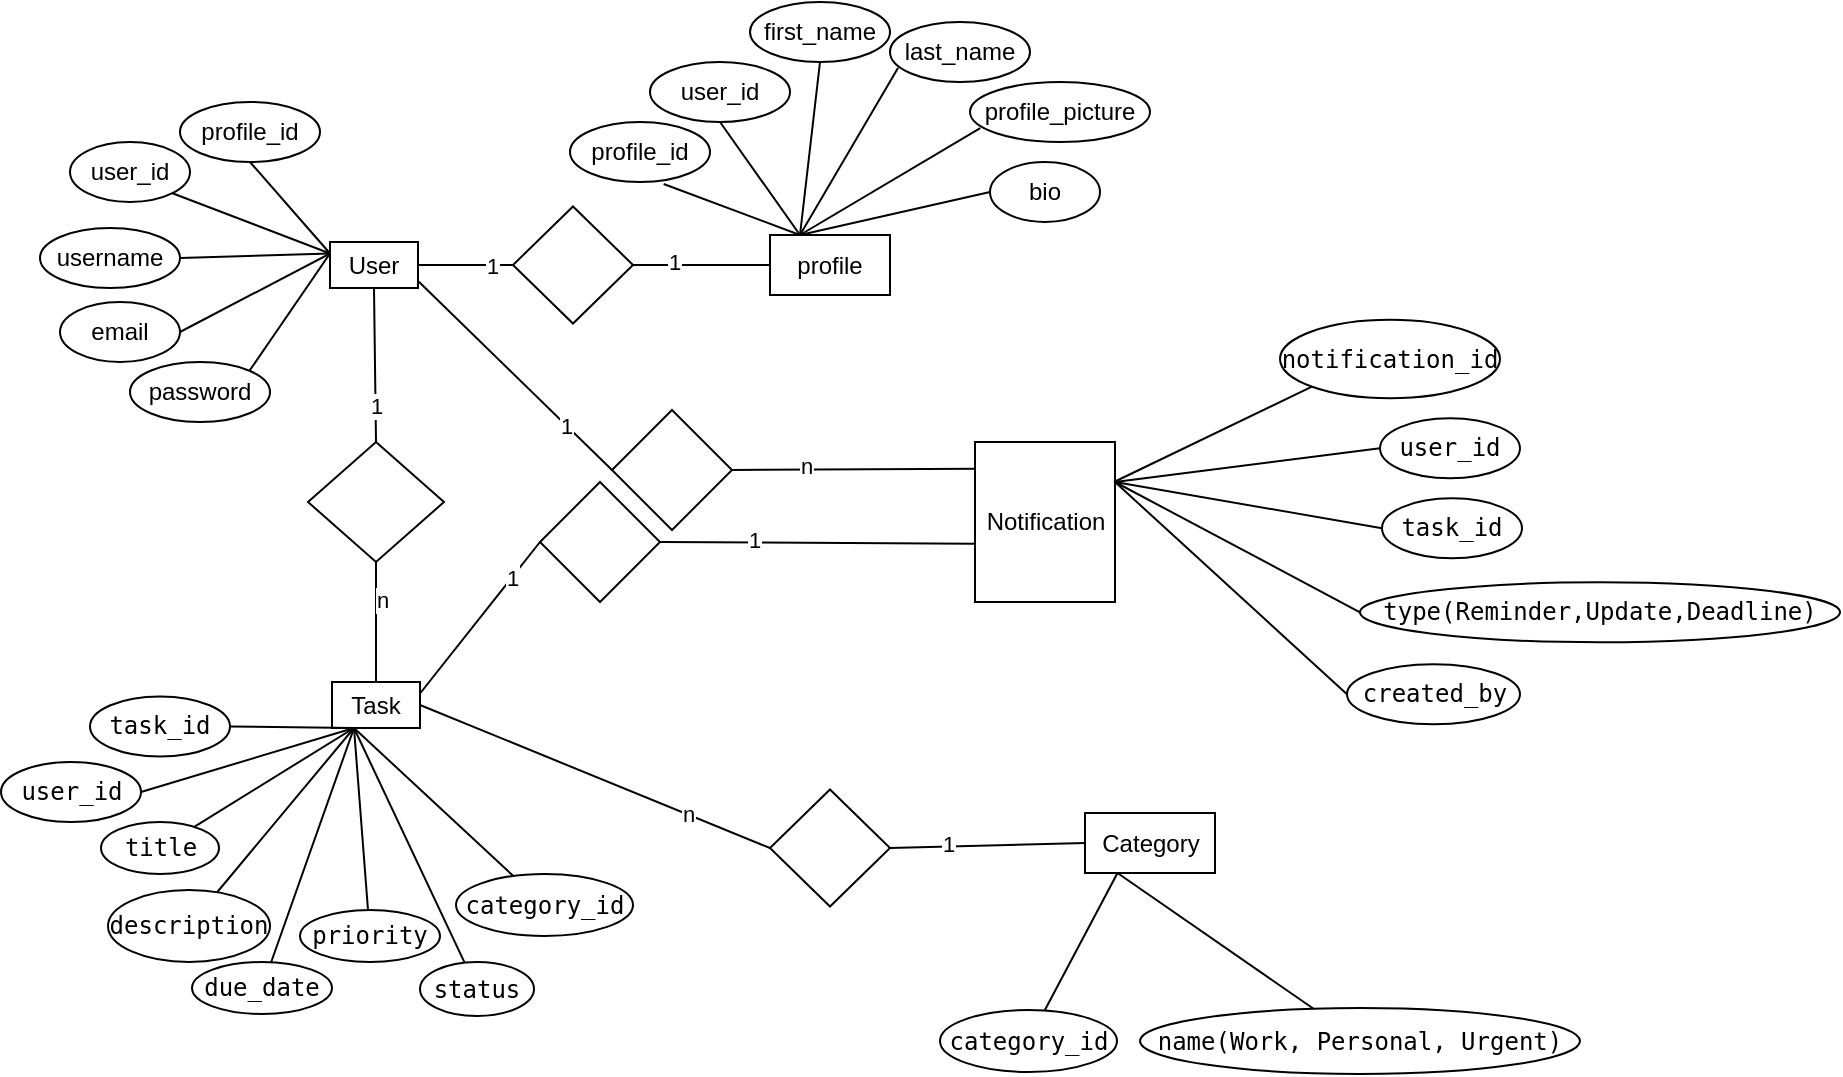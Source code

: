<mxfile version="24.7.7">
  <diagram name="Page-1" id="2oIcgv48rsFbRuFE8hWv">
    <mxGraphModel dx="1235" dy="669" grid="1" gridSize="10" guides="1" tooltips="1" connect="1" arrows="1" fold="1" page="1" pageScale="1" pageWidth="850" pageHeight="1100" math="0" shadow="0">
      <root>
        <mxCell id="0" />
        <mxCell id="1" parent="0" />
        <mxCell id="Rj8w-bVWe5VZsiDT0nC8-1" value="User" style="rounded=0;whiteSpace=wrap;html=1;" parent="1" vertex="1">
          <mxGeometry x="275" y="380" width="44" height="23" as="geometry" />
        </mxCell>
        <mxCell id="Rj8w-bVWe5VZsiDT0nC8-2" value="user_id" style="ellipse;whiteSpace=wrap;html=1;" parent="1" vertex="1">
          <mxGeometry x="145" y="330" width="60" height="30" as="geometry" />
        </mxCell>
        <mxCell id="Rj8w-bVWe5VZsiDT0nC8-3" value="" style="endArrow=none;html=1;rounded=0;entryX=0;entryY=0.25;entryDx=0;entryDy=0;exitX=1;exitY=1;exitDx=0;exitDy=0;" parent="1" source="Rj8w-bVWe5VZsiDT0nC8-2" target="Rj8w-bVWe5VZsiDT0nC8-1" edge="1">
          <mxGeometry width="50" height="50" relative="1" as="geometry">
            <mxPoint x="165" y="480" as="sourcePoint" />
            <mxPoint x="215" y="430" as="targetPoint" />
          </mxGeometry>
        </mxCell>
        <mxCell id="Rj8w-bVWe5VZsiDT0nC8-4" value="username" style="ellipse;whiteSpace=wrap;html=1;" parent="1" vertex="1">
          <mxGeometry x="130" y="373" width="70" height="30" as="geometry" />
        </mxCell>
        <mxCell id="Rj8w-bVWe5VZsiDT0nC8-5" value="" style="endArrow=none;html=1;rounded=0;entryX=0;entryY=0.25;entryDx=0;entryDy=0;exitX=1;exitY=0.5;exitDx=0;exitDy=0;" parent="1" source="Rj8w-bVWe5VZsiDT0nC8-4" target="Rj8w-bVWe5VZsiDT0nC8-1" edge="1">
          <mxGeometry width="50" height="50" relative="1" as="geometry">
            <mxPoint x="145" y="520" as="sourcePoint" />
            <mxPoint x="255" y="426" as="targetPoint" />
          </mxGeometry>
        </mxCell>
        <mxCell id="Rj8w-bVWe5VZsiDT0nC8-6" value="email" style="ellipse;whiteSpace=wrap;html=1;" parent="1" vertex="1">
          <mxGeometry x="140" y="410" width="60" height="30" as="geometry" />
        </mxCell>
        <mxCell id="Rj8w-bVWe5VZsiDT0nC8-7" value="" style="endArrow=none;html=1;rounded=0;entryX=0;entryY=0.25;entryDx=0;entryDy=0;exitX=1;exitY=0.5;exitDx=0;exitDy=0;" parent="1" source="Rj8w-bVWe5VZsiDT0nC8-6" target="Rj8w-bVWe5VZsiDT0nC8-1" edge="1">
          <mxGeometry width="50" height="50" relative="1" as="geometry">
            <mxPoint x="135" y="560" as="sourcePoint" />
            <mxPoint x="245" y="466" as="targetPoint" />
          </mxGeometry>
        </mxCell>
        <mxCell id="Rj8w-bVWe5VZsiDT0nC8-8" value="password" style="ellipse;whiteSpace=wrap;html=1;" parent="1" vertex="1">
          <mxGeometry x="175" y="440" width="70" height="30" as="geometry" />
        </mxCell>
        <mxCell id="Rj8w-bVWe5VZsiDT0nC8-9" value="" style="endArrow=none;html=1;rounded=0;exitX=1;exitY=0;exitDx=0;exitDy=0;entryX=0;entryY=0.25;entryDx=0;entryDy=0;" parent="1" source="Rj8w-bVWe5VZsiDT0nC8-8" target="Rj8w-bVWe5VZsiDT0nC8-1" edge="1">
          <mxGeometry width="50" height="50" relative="1" as="geometry">
            <mxPoint x="135" y="600" as="sourcePoint" />
            <mxPoint x="275" y="390" as="targetPoint" />
          </mxGeometry>
        </mxCell>
        <mxCell id="Rj8w-bVWe5VZsiDT0nC8-10" value="" style="rhombus;whiteSpace=wrap;html=1;" parent="1" vertex="1">
          <mxGeometry x="366.5" y="362.25" width="60" height="58.5" as="geometry" />
        </mxCell>
        <mxCell id="Rj8w-bVWe5VZsiDT0nC8-11" value="" style="endArrow=none;html=1;rounded=0;exitX=1;exitY=0.5;exitDx=0;exitDy=0;entryX=0;entryY=0.5;entryDx=0;entryDy=0;" parent="1" source="Rj8w-bVWe5VZsiDT0nC8-1" target="Rj8w-bVWe5VZsiDT0nC8-10" edge="1">
          <mxGeometry width="50" height="50" relative="1" as="geometry">
            <mxPoint x="350" y="380" as="sourcePoint" />
            <mxPoint x="365" y="390" as="targetPoint" />
          </mxGeometry>
        </mxCell>
        <mxCell id="Rj8w-bVWe5VZsiDT0nC8-16" value="1" style="edgeLabel;html=1;align=center;verticalAlign=middle;resizable=0;points=[];" parent="Rj8w-bVWe5VZsiDT0nC8-11" vertex="1" connectable="0">
          <mxGeometry x="0.529" relative="1" as="geometry">
            <mxPoint as="offset" />
          </mxGeometry>
        </mxCell>
        <mxCell id="Rj8w-bVWe5VZsiDT0nC8-13" value="profile_id" style="ellipse;whiteSpace=wrap;html=1;" parent="1" vertex="1">
          <mxGeometry x="200" y="310" width="70" height="30" as="geometry" />
        </mxCell>
        <mxCell id="Rj8w-bVWe5VZsiDT0nC8-14" value="" style="endArrow=none;html=1;rounded=0;exitX=0.5;exitY=1;exitDx=0;exitDy=0;entryX=0;entryY=0.25;entryDx=0;entryDy=0;" parent="1" source="Rj8w-bVWe5VZsiDT0nC8-13" target="Rj8w-bVWe5VZsiDT0nC8-1" edge="1">
          <mxGeometry width="50" height="50" relative="1" as="geometry">
            <mxPoint x="225" y="457" as="sourcePoint" />
            <mxPoint x="275" y="390" as="targetPoint" />
          </mxGeometry>
        </mxCell>
        <mxCell id="Rj8w-bVWe5VZsiDT0nC8-18" value="profile" style="rounded=0;whiteSpace=wrap;html=1;" parent="1" vertex="1">
          <mxGeometry x="495" y="376.5" width="60" height="30" as="geometry" />
        </mxCell>
        <mxCell id="Rj8w-bVWe5VZsiDT0nC8-19" value="" style="endArrow=none;html=1;rounded=0;entryX=0;entryY=0.5;entryDx=0;entryDy=0;exitX=1;exitY=0.5;exitDx=0;exitDy=0;" parent="1" source="Rj8w-bVWe5VZsiDT0nC8-10" target="Rj8w-bVWe5VZsiDT0nC8-18" edge="1">
          <mxGeometry width="50" height="50" relative="1" as="geometry">
            <mxPoint x="375" y="530" as="sourcePoint" />
            <mxPoint x="425" y="480" as="targetPoint" />
          </mxGeometry>
        </mxCell>
        <mxCell id="Rj8w-bVWe5VZsiDT0nC8-20" value="1" style="edgeLabel;html=1;align=center;verticalAlign=middle;resizable=0;points=[];" parent="Rj8w-bVWe5VZsiDT0nC8-19" vertex="1" connectable="0">
          <mxGeometry x="-0.408" y="3" relative="1" as="geometry">
            <mxPoint y="1" as="offset" />
          </mxGeometry>
        </mxCell>
        <mxCell id="Rj8w-bVWe5VZsiDT0nC8-21" value="profile_id" style="ellipse;whiteSpace=wrap;html=1;" parent="1" vertex="1">
          <mxGeometry x="395" y="320" width="70" height="30" as="geometry" />
        </mxCell>
        <mxCell id="Rj8w-bVWe5VZsiDT0nC8-22" value="" style="endArrow=none;html=1;rounded=0;exitX=0.669;exitY=1.033;exitDx=0;exitDy=0;entryX=0.25;entryY=0;entryDx=0;entryDy=0;exitPerimeter=0;" parent="1" source="Rj8w-bVWe5VZsiDT0nC8-21" target="Rj8w-bVWe5VZsiDT0nC8-18" edge="1">
          <mxGeometry width="50" height="50" relative="1" as="geometry">
            <mxPoint x="450" y="411" as="sourcePoint" />
            <mxPoint x="500" y="340" as="targetPoint" />
          </mxGeometry>
        </mxCell>
        <mxCell id="Rj8w-bVWe5VZsiDT0nC8-23" value="user_id" style="ellipse;whiteSpace=wrap;html=1;" parent="1" vertex="1">
          <mxGeometry x="435" y="290" width="70" height="30" as="geometry" />
        </mxCell>
        <mxCell id="Rj8w-bVWe5VZsiDT0nC8-24" value="" style="endArrow=none;html=1;rounded=0;exitX=0.5;exitY=1;exitDx=0;exitDy=0;entryX=0.25;entryY=0;entryDx=0;entryDy=0;" parent="1" source="Rj8w-bVWe5VZsiDT0nC8-23" target="Rj8w-bVWe5VZsiDT0nC8-18" edge="1">
          <mxGeometry width="50" height="50" relative="1" as="geometry">
            <mxPoint x="530" y="394" as="sourcePoint" />
            <mxPoint x="580" y="360" as="targetPoint" />
          </mxGeometry>
        </mxCell>
        <mxCell id="Rj8w-bVWe5VZsiDT0nC8-25" value="first_name" style="ellipse;whiteSpace=wrap;html=1;" parent="1" vertex="1">
          <mxGeometry x="485" y="260" width="70" height="30" as="geometry" />
        </mxCell>
        <mxCell id="Rj8w-bVWe5VZsiDT0nC8-26" value="" style="endArrow=none;html=1;rounded=0;exitX=0.5;exitY=1;exitDx=0;exitDy=0;entryX=0.25;entryY=0;entryDx=0;entryDy=0;" parent="1" source="Rj8w-bVWe5VZsiDT0nC8-25" target="Rj8w-bVWe5VZsiDT0nC8-18" edge="1">
          <mxGeometry width="50" height="50" relative="1" as="geometry">
            <mxPoint x="580" y="407" as="sourcePoint" />
            <mxPoint x="630" y="373" as="targetPoint" />
          </mxGeometry>
        </mxCell>
        <mxCell id="TDnGn_1f78GrU_RNi5Ye-1" value="last_name" style="ellipse;whiteSpace=wrap;html=1;" parent="1" vertex="1">
          <mxGeometry x="555" y="270" width="70" height="30" as="geometry" />
        </mxCell>
        <mxCell id="TDnGn_1f78GrU_RNi5Ye-2" value="" style="endArrow=none;html=1;rounded=0;exitX=0.057;exitY=0.767;exitDx=0;exitDy=0;entryX=0.25;entryY=0;entryDx=0;entryDy=0;exitPerimeter=0;" parent="1" source="TDnGn_1f78GrU_RNi5Ye-1" target="Rj8w-bVWe5VZsiDT0nC8-18" edge="1">
          <mxGeometry width="50" height="50" relative="1" as="geometry">
            <mxPoint x="605" y="440" as="sourcePoint" />
            <mxPoint x="535" y="410" as="targetPoint" />
          </mxGeometry>
        </mxCell>
        <mxCell id="TDnGn_1f78GrU_RNi5Ye-3" value="profile_picture" style="ellipse;whiteSpace=wrap;html=1;" parent="1" vertex="1">
          <mxGeometry x="595" y="300" width="90" height="30" as="geometry" />
        </mxCell>
        <mxCell id="TDnGn_1f78GrU_RNi5Ye-4" value="" style="endArrow=none;html=1;rounded=0;exitX=0.057;exitY=0.767;exitDx=0;exitDy=0;entryX=0.25;entryY=0;entryDx=0;entryDy=0;exitPerimeter=0;" parent="1" source="TDnGn_1f78GrU_RNi5Ye-3" target="Rj8w-bVWe5VZsiDT0nC8-18" edge="1">
          <mxGeometry width="50" height="50" relative="1" as="geometry">
            <mxPoint x="620" y="473" as="sourcePoint" />
            <mxPoint x="525" y="410" as="targetPoint" />
          </mxGeometry>
        </mxCell>
        <mxCell id="TDnGn_1f78GrU_RNi5Ye-6" value="bio" style="ellipse;whiteSpace=wrap;html=1;" parent="1" vertex="1">
          <mxGeometry x="605" y="340" width="55" height="30" as="geometry" />
        </mxCell>
        <mxCell id="TDnGn_1f78GrU_RNi5Ye-7" value="" style="endArrow=none;html=1;rounded=0;exitX=0;exitY=0.5;exitDx=0;exitDy=0;entryX=0.25;entryY=0;entryDx=0;entryDy=0;" parent="1" source="TDnGn_1f78GrU_RNi5Ye-6" target="Rj8w-bVWe5VZsiDT0nC8-18" edge="1">
          <mxGeometry width="50" height="50" relative="1" as="geometry">
            <mxPoint x="650" y="504.5" as="sourcePoint" />
            <mxPoint x="555" y="441.5" as="targetPoint" />
          </mxGeometry>
        </mxCell>
        <mxCell id="TDnGn_1f78GrU_RNi5Ye-8" value="" style="rhombus;whiteSpace=wrap;html=1;" parent="1" vertex="1">
          <mxGeometry x="264" y="480" width="68" height="60" as="geometry" />
        </mxCell>
        <mxCell id="TDnGn_1f78GrU_RNi5Ye-9" value="" style="endArrow=none;html=1;rounded=0;entryX=0.5;entryY=0;entryDx=0;entryDy=0;exitX=0.5;exitY=1;exitDx=0;exitDy=0;" parent="1" source="Rj8w-bVWe5VZsiDT0nC8-1" target="TDnGn_1f78GrU_RNi5Ye-8" edge="1">
          <mxGeometry width="50" height="50" relative="1" as="geometry">
            <mxPoint x="295" y="401" as="sourcePoint" />
            <mxPoint x="335" y="467.75" as="targetPoint" />
          </mxGeometry>
        </mxCell>
        <mxCell id="TDnGn_1f78GrU_RNi5Ye-10" value="1" style="edgeLabel;html=1;align=center;verticalAlign=middle;resizable=0;points=[];" parent="TDnGn_1f78GrU_RNi5Ye-9" vertex="1" connectable="0">
          <mxGeometry x="0.529" relative="1" as="geometry">
            <mxPoint as="offset" />
          </mxGeometry>
        </mxCell>
        <mxCell id="TDnGn_1f78GrU_RNi5Ye-11" value="" style="endArrow=none;html=1;rounded=0;exitX=0.5;exitY=1;exitDx=0;exitDy=0;entryX=0.5;entryY=0;entryDx=0;entryDy=0;" parent="1" source="TDnGn_1f78GrU_RNi5Ye-8" target="TDnGn_1f78GrU_RNi5Ye-13" edge="1">
          <mxGeometry width="50" height="50" relative="1" as="geometry">
            <mxPoint x="345" y="607.75" as="sourcePoint" />
            <mxPoint x="297" y="620" as="targetPoint" />
          </mxGeometry>
        </mxCell>
        <mxCell id="TDnGn_1f78GrU_RNi5Ye-12" value="n" style="edgeLabel;html=1;align=center;verticalAlign=middle;resizable=0;points=[];" parent="TDnGn_1f78GrU_RNi5Ye-11" vertex="1" connectable="0">
          <mxGeometry x="-0.408" y="3" relative="1" as="geometry">
            <mxPoint y="1" as="offset" />
          </mxGeometry>
        </mxCell>
        <mxCell id="TDnGn_1f78GrU_RNi5Ye-13" value="Task" style="rounded=0;whiteSpace=wrap;html=1;" parent="1" vertex="1">
          <mxGeometry x="276" y="600" width="44" height="23" as="geometry" />
        </mxCell>
        <mxCell id="TDnGn_1f78GrU_RNi5Ye-14" value="&lt;code&gt;task_id&lt;/code&gt;" style="ellipse;whiteSpace=wrap;html=1;" parent="1" vertex="1">
          <mxGeometry x="155" y="607.25" width="70" height="30" as="geometry" />
        </mxCell>
        <mxCell id="TDnGn_1f78GrU_RNi5Ye-15" value="" style="endArrow=none;html=1;rounded=0;exitX=1;exitY=0.5;exitDx=0;exitDy=0;entryX=0.25;entryY=1;entryDx=0;entryDy=0;" parent="1" source="TDnGn_1f78GrU_RNi5Ye-14" target="TDnGn_1f78GrU_RNi5Ye-13" edge="1">
          <mxGeometry width="50" height="50" relative="1" as="geometry">
            <mxPoint x="220" y="707" as="sourcePoint" />
            <mxPoint x="270" y="640" as="targetPoint" />
          </mxGeometry>
        </mxCell>
        <mxCell id="TDnGn_1f78GrU_RNi5Ye-18" value="&lt;code&gt;user_id&lt;/code&gt;" style="ellipse;whiteSpace=wrap;html=1;" parent="1" vertex="1">
          <mxGeometry x="110.5" y="640" width="70" height="30" as="geometry" />
        </mxCell>
        <mxCell id="TDnGn_1f78GrU_RNi5Ye-19" value="" style="endArrow=none;html=1;rounded=0;exitX=1;exitY=0.5;exitDx=0;exitDy=0;entryX=0.25;entryY=1;entryDx=0;entryDy=0;" parent="1" source="TDnGn_1f78GrU_RNi5Ye-18" target="TDnGn_1f78GrU_RNi5Ye-13" edge="1">
          <mxGeometry width="50" height="50" relative="1" as="geometry">
            <mxPoint x="250" y="744" as="sourcePoint" />
            <mxPoint x="316" y="660" as="targetPoint" />
          </mxGeometry>
        </mxCell>
        <mxCell id="TDnGn_1f78GrU_RNi5Ye-20" value="&lt;code&gt;title&lt;/code&gt;" style="ellipse;whiteSpace=wrap;html=1;" parent="1" vertex="1">
          <mxGeometry x="160.5" y="670" width="59" height="26" as="geometry" />
        </mxCell>
        <mxCell id="TDnGn_1f78GrU_RNi5Ye-21" value="" style="endArrow=none;html=1;rounded=0;entryX=0.25;entryY=1;entryDx=0;entryDy=0;" parent="1" source="TDnGn_1f78GrU_RNi5Ye-20" target="TDnGn_1f78GrU_RNi5Ye-13" edge="1">
          <mxGeometry width="50" height="50" relative="1" as="geometry">
            <mxPoint x="301" y="771" as="sourcePoint" />
            <mxPoint x="337" y="650" as="targetPoint" />
          </mxGeometry>
        </mxCell>
        <mxCell id="TDnGn_1f78GrU_RNi5Ye-22" value="&lt;code&gt;description&lt;/code&gt;" style="ellipse;whiteSpace=wrap;html=1;" parent="1" vertex="1">
          <mxGeometry x="164" y="704" width="81" height="36" as="geometry" />
        </mxCell>
        <mxCell id="TDnGn_1f78GrU_RNi5Ye-23" value="" style="endArrow=none;html=1;rounded=0;entryX=0.25;entryY=1;entryDx=0;entryDy=0;" parent="1" source="TDnGn_1f78GrU_RNi5Ye-22" target="TDnGn_1f78GrU_RNi5Ye-13" edge="1">
          <mxGeometry width="50" height="50" relative="1" as="geometry">
            <mxPoint x="379" y="771" as="sourcePoint" />
            <mxPoint x="305" y="623.0" as="targetPoint" />
          </mxGeometry>
        </mxCell>
        <mxCell id="TDnGn_1f78GrU_RNi5Ye-24" value="&lt;code&gt;due_date&lt;/code&gt;" style="ellipse;whiteSpace=wrap;html=1;" parent="1" vertex="1">
          <mxGeometry x="206" y="740" width="70" height="26" as="geometry" />
        </mxCell>
        <mxCell id="TDnGn_1f78GrU_RNi5Ye-25" value="" style="endArrow=none;html=1;rounded=0;entryX=0.25;entryY=1;entryDx=0;entryDy=0;" parent="1" source="TDnGn_1f78GrU_RNi5Ye-24" target="TDnGn_1f78GrU_RNi5Ye-13" edge="1">
          <mxGeometry width="50" height="50" relative="1" as="geometry">
            <mxPoint x="380" y="766" as="sourcePoint" />
            <mxPoint x="365" y="618" as="targetPoint" />
          </mxGeometry>
        </mxCell>
        <mxCell id="TDnGn_1f78GrU_RNi5Ye-26" value="&lt;code&gt;priority&lt;/code&gt;" style="ellipse;whiteSpace=wrap;html=1;" parent="1" vertex="1">
          <mxGeometry x="260" y="714" width="70" height="26" as="geometry" />
        </mxCell>
        <mxCell id="TDnGn_1f78GrU_RNi5Ye-27" value="" style="endArrow=none;html=1;rounded=0;entryX=0.25;entryY=1;entryDx=0;entryDy=0;" parent="1" source="TDnGn_1f78GrU_RNi5Ye-26" target="TDnGn_1f78GrU_RNi5Ye-13" edge="1">
          <mxGeometry width="50" height="50" relative="1" as="geometry">
            <mxPoint x="409" y="733" as="sourcePoint" />
            <mxPoint x="315" y="590" as="targetPoint" />
          </mxGeometry>
        </mxCell>
        <mxCell id="TDnGn_1f78GrU_RNi5Ye-28" value="&lt;code&gt;status&lt;/code&gt;" style="ellipse;whiteSpace=wrap;html=1;" parent="1" vertex="1">
          <mxGeometry x="320" y="740" width="57" height="27" as="geometry" />
        </mxCell>
        <mxCell id="TDnGn_1f78GrU_RNi5Ye-29" value="" style="endArrow=none;html=1;rounded=0;entryX=0.25;entryY=1;entryDx=0;entryDy=0;" parent="1" source="TDnGn_1f78GrU_RNi5Ye-28" target="TDnGn_1f78GrU_RNi5Ye-13" edge="1">
          <mxGeometry width="50" height="50" relative="1" as="geometry">
            <mxPoint x="442" y="702" as="sourcePoint" />
            <mxPoint x="319" y="592" as="targetPoint" />
          </mxGeometry>
        </mxCell>
        <mxCell id="TDnGn_1f78GrU_RNi5Ye-30" value="&lt;code&gt;category_id&lt;/code&gt;" style="ellipse;whiteSpace=wrap;html=1;" parent="1" vertex="1">
          <mxGeometry x="338" y="696" width="88.5" height="31" as="geometry" />
        </mxCell>
        <mxCell id="TDnGn_1f78GrU_RNi5Ye-31" value="" style="endArrow=none;html=1;rounded=0;entryX=0.25;entryY=1;entryDx=0;entryDy=0;" parent="1" source="TDnGn_1f78GrU_RNi5Ye-30" target="TDnGn_1f78GrU_RNi5Ye-13" edge="1">
          <mxGeometry width="50" height="50" relative="1" as="geometry">
            <mxPoint x="461" y="675" as="sourcePoint" />
            <mxPoint x="305" y="596" as="targetPoint" />
          </mxGeometry>
        </mxCell>
        <mxCell id="T5rermQS7O7GPR66ioIY-1" value="Category" style="rounded=0;whiteSpace=wrap;html=1;" vertex="1" parent="1">
          <mxGeometry x="652.5" y="665.5" width="65" height="30" as="geometry" />
        </mxCell>
        <mxCell id="T5rermQS7O7GPR66ioIY-2" value="" style="rhombus;whiteSpace=wrap;html=1;" vertex="1" parent="1">
          <mxGeometry x="495" y="653.75" width="60" height="58.5" as="geometry" />
        </mxCell>
        <mxCell id="T5rermQS7O7GPR66ioIY-3" value="" style="endArrow=none;html=1;rounded=0;exitX=1;exitY=0.5;exitDx=0;exitDy=0;entryX=0;entryY=0.5;entryDx=0;entryDy=0;" edge="1" parent="1" target="T5rermQS7O7GPR66ioIY-2" source="TDnGn_1f78GrU_RNi5Ye-13">
          <mxGeometry width="50" height="50" relative="1" as="geometry">
            <mxPoint x="338" y="611.25" as="sourcePoint" />
            <mxPoint x="384" y="609.25" as="targetPoint" />
          </mxGeometry>
        </mxCell>
        <mxCell id="T5rermQS7O7GPR66ioIY-4" value="n" style="edgeLabel;html=1;align=center;verticalAlign=middle;resizable=0;points=[];" vertex="1" connectable="0" parent="T5rermQS7O7GPR66ioIY-3">
          <mxGeometry x="0.529" relative="1" as="geometry">
            <mxPoint as="offset" />
          </mxGeometry>
        </mxCell>
        <mxCell id="T5rermQS7O7GPR66ioIY-5" value="" style="endArrow=none;html=1;rounded=0;entryX=0;entryY=0.5;entryDx=0;entryDy=0;exitX=1;exitY=0.5;exitDx=0;exitDy=0;" edge="1" parent="1" source="T5rermQS7O7GPR66ioIY-2" target="T5rermQS7O7GPR66ioIY-1">
          <mxGeometry width="50" height="50" relative="1" as="geometry">
            <mxPoint x="394" y="749.25" as="sourcePoint" />
            <mxPoint x="514" y="611.25" as="targetPoint" />
          </mxGeometry>
        </mxCell>
        <mxCell id="T5rermQS7O7GPR66ioIY-6" value="1" style="edgeLabel;html=1;align=center;verticalAlign=middle;resizable=0;points=[];" vertex="1" connectable="0" parent="T5rermQS7O7GPR66ioIY-5">
          <mxGeometry x="-0.408" y="3" relative="1" as="geometry">
            <mxPoint y="1" as="offset" />
          </mxGeometry>
        </mxCell>
        <mxCell id="T5rermQS7O7GPR66ioIY-7" value="&lt;code&gt;category_id&lt;/code&gt;" style="ellipse;whiteSpace=wrap;html=1;" vertex="1" parent="1">
          <mxGeometry x="580" y="764" width="88.5" height="31" as="geometry" />
        </mxCell>
        <mxCell id="T5rermQS7O7GPR66ioIY-8" value="" style="endArrow=none;html=1;rounded=0;entryX=0.25;entryY=1;entryDx=0;entryDy=0;" edge="1" parent="1" source="T5rermQS7O7GPR66ioIY-7" target="T5rermQS7O7GPR66ioIY-1">
          <mxGeometry width="50" height="50" relative="1" as="geometry">
            <mxPoint x="719.5" y="679" as="sourcePoint" />
            <mxPoint x="641.75" y="610" as="targetPoint" />
          </mxGeometry>
        </mxCell>
        <mxCell id="T5rermQS7O7GPR66ioIY-9" value="&lt;code&gt;name(Work, Personal, Urgent)&lt;/code&gt;" style="ellipse;whiteSpace=wrap;html=1;" vertex="1" parent="1">
          <mxGeometry x="680" y="763" width="220" height="33" as="geometry" />
        </mxCell>
        <mxCell id="T5rermQS7O7GPR66ioIY-10" value="" style="endArrow=none;html=1;rounded=0;entryX=0.25;entryY=1;entryDx=0;entryDy=0;" edge="1" parent="1" source="T5rermQS7O7GPR66ioIY-9" target="T5rermQS7O7GPR66ioIY-1">
          <mxGeometry width="50" height="50" relative="1" as="geometry">
            <mxPoint x="808" y="728" as="sourcePoint" />
            <mxPoint x="754.5" y="672" as="targetPoint" />
          </mxGeometry>
        </mxCell>
        <mxCell id="T5rermQS7O7GPR66ioIY-12" value="" style="rhombus;whiteSpace=wrap;html=1;" vertex="1" parent="1">
          <mxGeometry x="416" y="464" width="60" height="60" as="geometry" />
        </mxCell>
        <mxCell id="T5rermQS7O7GPR66ioIY-13" value="" style="endArrow=none;html=1;rounded=0;exitX=1.01;exitY=0.866;exitDx=0;exitDy=0;entryX=0;entryY=0.5;entryDx=0;entryDy=0;exitPerimeter=0;" edge="1" parent="1" target="T5rermQS7O7GPR66ioIY-12" source="Rj8w-bVWe5VZsiDT0nC8-1">
          <mxGeometry width="50" height="50" relative="1" as="geometry">
            <mxPoint x="338" y="420.75" as="sourcePoint" />
            <mxPoint x="461" y="544.75" as="targetPoint" />
          </mxGeometry>
        </mxCell>
        <mxCell id="T5rermQS7O7GPR66ioIY-14" value="1" style="edgeLabel;html=1;align=center;verticalAlign=middle;resizable=0;points=[];" vertex="1" connectable="0" parent="T5rermQS7O7GPR66ioIY-13">
          <mxGeometry x="0.529" relative="1" as="geometry">
            <mxPoint as="offset" />
          </mxGeometry>
        </mxCell>
        <mxCell id="T5rermQS7O7GPR66ioIY-15" value="" style="endArrow=none;html=1;rounded=0;exitX=1;exitY=0.5;exitDx=0;exitDy=0;entryX=0.035;entryY=0.167;entryDx=0;entryDy=0;entryPerimeter=0;" edge="1" parent="1" source="T5rermQS7O7GPR66ioIY-12" target="T5rermQS7O7GPR66ioIY-17">
          <mxGeometry width="50" height="50" relative="1" as="geometry">
            <mxPoint x="471" y="684.75" as="sourcePoint" />
            <mxPoint x="580" y="495" as="targetPoint" />
          </mxGeometry>
        </mxCell>
        <mxCell id="T5rermQS7O7GPR66ioIY-16" value="n" style="edgeLabel;html=1;align=center;verticalAlign=middle;resizable=0;points=[];" vertex="1" connectable="0" parent="T5rermQS7O7GPR66ioIY-15">
          <mxGeometry x="-0.408" y="3" relative="1" as="geometry">
            <mxPoint y="1" as="offset" />
          </mxGeometry>
        </mxCell>
        <mxCell id="T5rermQS7O7GPR66ioIY-17" value="Notification" style="rounded=0;whiteSpace=wrap;html=1;" vertex="1" parent="1">
          <mxGeometry x="597.5" y="480" width="70" height="80" as="geometry" />
        </mxCell>
        <mxCell id="T5rermQS7O7GPR66ioIY-18" value="&lt;code&gt;notification_id&lt;/code&gt;" style="ellipse;whiteSpace=wrap;html=1;" vertex="1" parent="1">
          <mxGeometry x="750" y="418.88" width="110" height="39.25" as="geometry" />
        </mxCell>
        <mxCell id="T5rermQS7O7GPR66ioIY-19" value="" style="endArrow=none;html=1;rounded=0;exitX=0;exitY=1;exitDx=0;exitDy=0;" edge="1" parent="1" source="T5rermQS7O7GPR66ioIY-18">
          <mxGeometry width="50" height="50" relative="1" as="geometry">
            <mxPoint x="794.75" y="604.5" as="sourcePoint" />
            <mxPoint x="667" y="500" as="targetPoint" />
          </mxGeometry>
        </mxCell>
        <mxCell id="T5rermQS7O7GPR66ioIY-20" value="&lt;code&gt;user_id&lt;/code&gt;" style="ellipse;whiteSpace=wrap;html=1;" vertex="1" parent="1">
          <mxGeometry x="800" y="468.13" width="70" height="30" as="geometry" />
        </mxCell>
        <mxCell id="T5rermQS7O7GPR66ioIY-21" value="" style="endArrow=none;html=1;rounded=0;exitX=0;exitY=0.5;exitDx=0;exitDy=0;entryX=1;entryY=0.25;entryDx=0;entryDy=0;" edge="1" parent="1" source="T5rermQS7O7GPR66ioIY-20" target="T5rermQS7O7GPR66ioIY-17">
          <mxGeometry width="50" height="50" relative="1" as="geometry">
            <mxPoint x="820.75" y="653.75" as="sourcePoint" />
            <mxPoint x="685" y="535.25" as="targetPoint" />
          </mxGeometry>
        </mxCell>
        <mxCell id="T5rermQS7O7GPR66ioIY-23" value="&lt;code&gt;task_id&lt;/code&gt;" style="ellipse;whiteSpace=wrap;html=1;" vertex="1" parent="1">
          <mxGeometry x="801" y="508.13" width="70" height="30" as="geometry" />
        </mxCell>
        <mxCell id="T5rermQS7O7GPR66ioIY-24" value="" style="endArrow=none;html=1;rounded=0;exitX=0;exitY=0.5;exitDx=0;exitDy=0;entryX=1;entryY=0.25;entryDx=0;entryDy=0;" edge="1" parent="1" source="T5rermQS7O7GPR66ioIY-23" target="T5rermQS7O7GPR66ioIY-17">
          <mxGeometry width="50" height="50" relative="1" as="geometry">
            <mxPoint x="821.75" y="693.75" as="sourcePoint" />
            <mxPoint x="660" y="528" as="targetPoint" />
          </mxGeometry>
        </mxCell>
        <mxCell id="T5rermQS7O7GPR66ioIY-25" value="&lt;code&gt;type(Reminder,Update,Deadline)&lt;/code&gt;" style="ellipse;whiteSpace=wrap;html=1;" vertex="1" parent="1">
          <mxGeometry x="790" y="550.13" width="240" height="30" as="geometry" />
        </mxCell>
        <mxCell id="T5rermQS7O7GPR66ioIY-26" value="" style="endArrow=none;html=1;rounded=0;exitX=0;exitY=0.5;exitDx=0;exitDy=0;entryX=1;entryY=0.25;entryDx=0;entryDy=0;" edge="1" parent="1" source="T5rermQS7O7GPR66ioIY-25" target="T5rermQS7O7GPR66ioIY-17">
          <mxGeometry width="50" height="50" relative="1" as="geometry">
            <mxPoint x="810.75" y="735.75" as="sourcePoint" />
            <mxPoint x="648" y="530" as="targetPoint" />
          </mxGeometry>
        </mxCell>
        <mxCell id="T5rermQS7O7GPR66ioIY-27" value="&lt;code&gt;created_by&lt;/code&gt;" style="ellipse;whiteSpace=wrap;html=1;" vertex="1" parent="1">
          <mxGeometry x="783.5" y="591.13" width="86.5" height="30" as="geometry" />
        </mxCell>
        <mxCell id="T5rermQS7O7GPR66ioIY-28" value="" style="endArrow=none;html=1;rounded=0;exitX=0;exitY=0.5;exitDx=0;exitDy=0;entryX=1;entryY=0.25;entryDx=0;entryDy=0;" edge="1" parent="1" source="T5rermQS7O7GPR66ioIY-27" target="T5rermQS7O7GPR66ioIY-17">
          <mxGeometry width="50" height="50" relative="1" as="geometry">
            <mxPoint x="804.25" y="776.75" as="sourcePoint" />
            <mxPoint x="652.5" y="529" as="targetPoint" />
          </mxGeometry>
        </mxCell>
        <mxCell id="T5rermQS7O7GPR66ioIY-34" value="" style="rhombus;whiteSpace=wrap;html=1;" vertex="1" parent="1">
          <mxGeometry x="380" y="500" width="60" height="60" as="geometry" />
        </mxCell>
        <mxCell id="T5rermQS7O7GPR66ioIY-35" value="" style="endArrow=none;html=1;rounded=0;exitX=1;exitY=0.25;exitDx=0;exitDy=0;entryX=0;entryY=0.5;entryDx=0;entryDy=0;" edge="1" parent="1" target="T5rermQS7O7GPR66ioIY-34" source="TDnGn_1f78GrU_RNi5Ye-13">
          <mxGeometry width="50" height="50" relative="1" as="geometry">
            <mxPoint x="320" y="430" as="sourcePoint" />
            <mxPoint x="462" y="574.75" as="targetPoint" />
          </mxGeometry>
        </mxCell>
        <mxCell id="T5rermQS7O7GPR66ioIY-36" value="1" style="edgeLabel;html=1;align=center;verticalAlign=middle;resizable=0;points=[];" vertex="1" connectable="0" parent="T5rermQS7O7GPR66ioIY-35">
          <mxGeometry x="0.529" relative="1" as="geometry">
            <mxPoint as="offset" />
          </mxGeometry>
        </mxCell>
        <mxCell id="T5rermQS7O7GPR66ioIY-37" value="" style="endArrow=none;html=1;rounded=0;exitX=1;exitY=0.5;exitDx=0;exitDy=0;entryX=0.003;entryY=0.636;entryDx=0;entryDy=0;entryPerimeter=0;" edge="1" parent="1" source="T5rermQS7O7GPR66ioIY-34" target="T5rermQS7O7GPR66ioIY-17">
          <mxGeometry width="50" height="50" relative="1" as="geometry">
            <mxPoint x="472" y="714.75" as="sourcePoint" />
            <mxPoint x="590" y="525" as="targetPoint" />
          </mxGeometry>
        </mxCell>
        <mxCell id="T5rermQS7O7GPR66ioIY-38" value="1" style="edgeLabel;html=1;align=center;verticalAlign=middle;resizable=0;points=[];" vertex="1" connectable="0" parent="T5rermQS7O7GPR66ioIY-37">
          <mxGeometry x="-0.408" y="3" relative="1" as="geometry">
            <mxPoint y="1" as="offset" />
          </mxGeometry>
        </mxCell>
      </root>
    </mxGraphModel>
  </diagram>
</mxfile>
